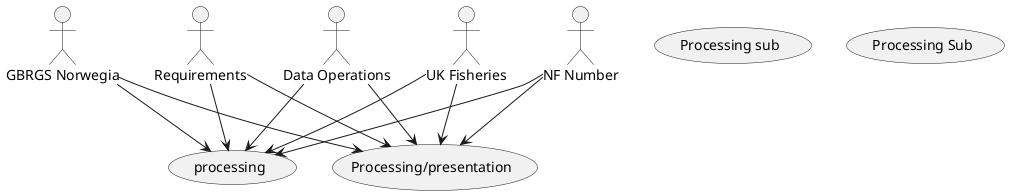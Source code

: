 @startuml
actor "NF Number"
actor "GBRGS Norwegia"
actor "Requirements"
actor "Data Operations"
actor "UK Fisheries"
usecase "processing"
usecase "Processing/presentation"
usecase "Processing sub"
usecase "Processing Sub"
"NF Number" --> "processing"
"NF Number" --> "Processing/presentation"
"GBRGS Norwegia" --> "processing"
"GBRGS Norwegia" --> "Processing/presentation"
"Requirements" --> "processing"
"Requirements" --> "Processing/presentation"
"Data Operations" --> "processing"
"Data Operations" --> "Processing/presentation"
"UK Fisheries" --> "processing"
"UK Fisheries" --> "Processing/presentation"
@enduml